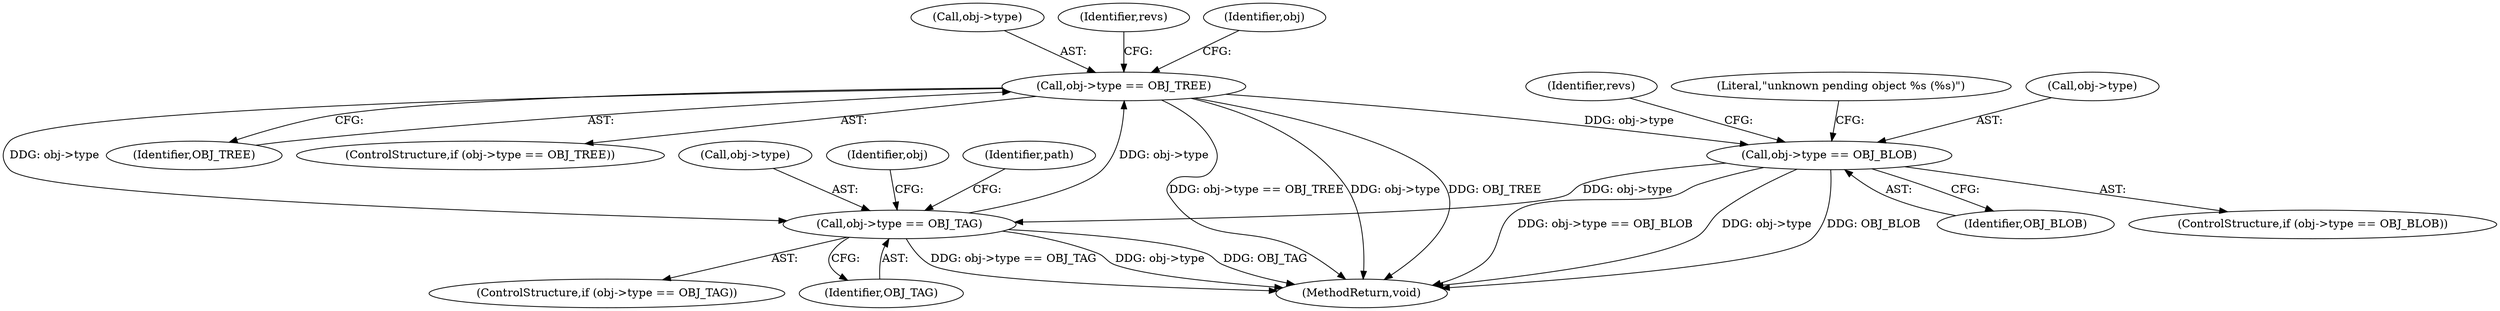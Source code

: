 digraph "0_git_de1e67d0703894cb6ea782e36abb63976ab07e60_5@pointer" {
"1000209" [label="(Call,obj->type == OBJ_TREE)"];
"1000186" [label="(Call,obj->type == OBJ_TAG)"];
"1000209" [label="(Call,obj->type == OBJ_TREE)"];
"1000227" [label="(Call,obj->type == OBJ_BLOB)"];
"1000185" [label="(ControlStructure,if (obj->type == OBJ_TAG))"];
"1000213" [label="(Identifier,OBJ_TREE)"];
"1000227" [label="(Call,obj->type == OBJ_BLOB)"];
"1000194" [label="(Identifier,obj)"];
"1000226" [label="(ControlStructure,if (obj->type == OBJ_BLOB))"];
"1000204" [label="(Identifier,path)"];
"1000234" [label="(Identifier,revs)"];
"1000210" [label="(Call,obj->type)"];
"1000216" [label="(Identifier,revs)"];
"1000209" [label="(Call,obj->type == OBJ_TREE)"];
"1000229" [label="(Identifier,obj)"];
"1000260" [label="(MethodReturn,void)"];
"1000245" [label="(Literal,\"unknown pending object %s (%s)\")"];
"1000228" [label="(Call,obj->type)"];
"1000190" [label="(Identifier,OBJ_TAG)"];
"1000187" [label="(Call,obj->type)"];
"1000231" [label="(Identifier,OBJ_BLOB)"];
"1000186" [label="(Call,obj->type == OBJ_TAG)"];
"1000208" [label="(ControlStructure,if (obj->type == OBJ_TREE))"];
"1000209" -> "1000208"  [label="AST: "];
"1000209" -> "1000213"  [label="CFG: "];
"1000210" -> "1000209"  [label="AST: "];
"1000213" -> "1000209"  [label="AST: "];
"1000216" -> "1000209"  [label="CFG: "];
"1000229" -> "1000209"  [label="CFG: "];
"1000209" -> "1000260"  [label="DDG: obj->type == OBJ_TREE"];
"1000209" -> "1000260"  [label="DDG: obj->type"];
"1000209" -> "1000260"  [label="DDG: OBJ_TREE"];
"1000209" -> "1000186"  [label="DDG: obj->type"];
"1000186" -> "1000209"  [label="DDG: obj->type"];
"1000209" -> "1000227"  [label="DDG: obj->type"];
"1000186" -> "1000185"  [label="AST: "];
"1000186" -> "1000190"  [label="CFG: "];
"1000187" -> "1000186"  [label="AST: "];
"1000190" -> "1000186"  [label="AST: "];
"1000194" -> "1000186"  [label="CFG: "];
"1000204" -> "1000186"  [label="CFG: "];
"1000186" -> "1000260"  [label="DDG: obj->type == OBJ_TAG"];
"1000186" -> "1000260"  [label="DDG: obj->type"];
"1000186" -> "1000260"  [label="DDG: OBJ_TAG"];
"1000227" -> "1000186"  [label="DDG: obj->type"];
"1000227" -> "1000226"  [label="AST: "];
"1000227" -> "1000231"  [label="CFG: "];
"1000228" -> "1000227"  [label="AST: "];
"1000231" -> "1000227"  [label="AST: "];
"1000234" -> "1000227"  [label="CFG: "];
"1000245" -> "1000227"  [label="CFG: "];
"1000227" -> "1000260"  [label="DDG: obj->type == OBJ_BLOB"];
"1000227" -> "1000260"  [label="DDG: obj->type"];
"1000227" -> "1000260"  [label="DDG: OBJ_BLOB"];
}
